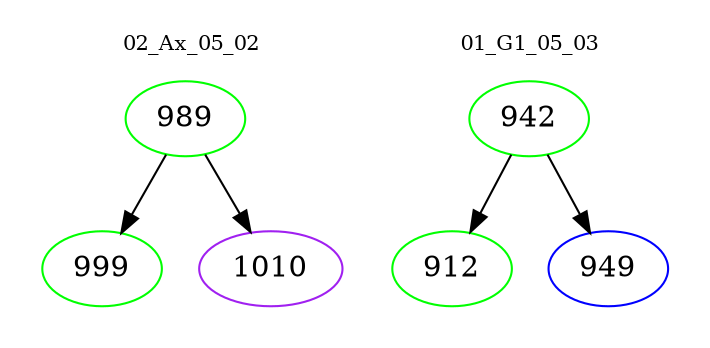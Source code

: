 digraph{
subgraph cluster_0 {
color = white
label = "02_Ax_05_02";
fontsize=10;
T0_989 [label="989", color="green"]
T0_989 -> T0_999 [color="black"]
T0_999 [label="999", color="green"]
T0_989 -> T0_1010 [color="black"]
T0_1010 [label="1010", color="purple"]
}
subgraph cluster_1 {
color = white
label = "01_G1_05_03";
fontsize=10;
T1_942 [label="942", color="green"]
T1_942 -> T1_912 [color="black"]
T1_912 [label="912", color="green"]
T1_942 -> T1_949 [color="black"]
T1_949 [label="949", color="blue"]
}
}
